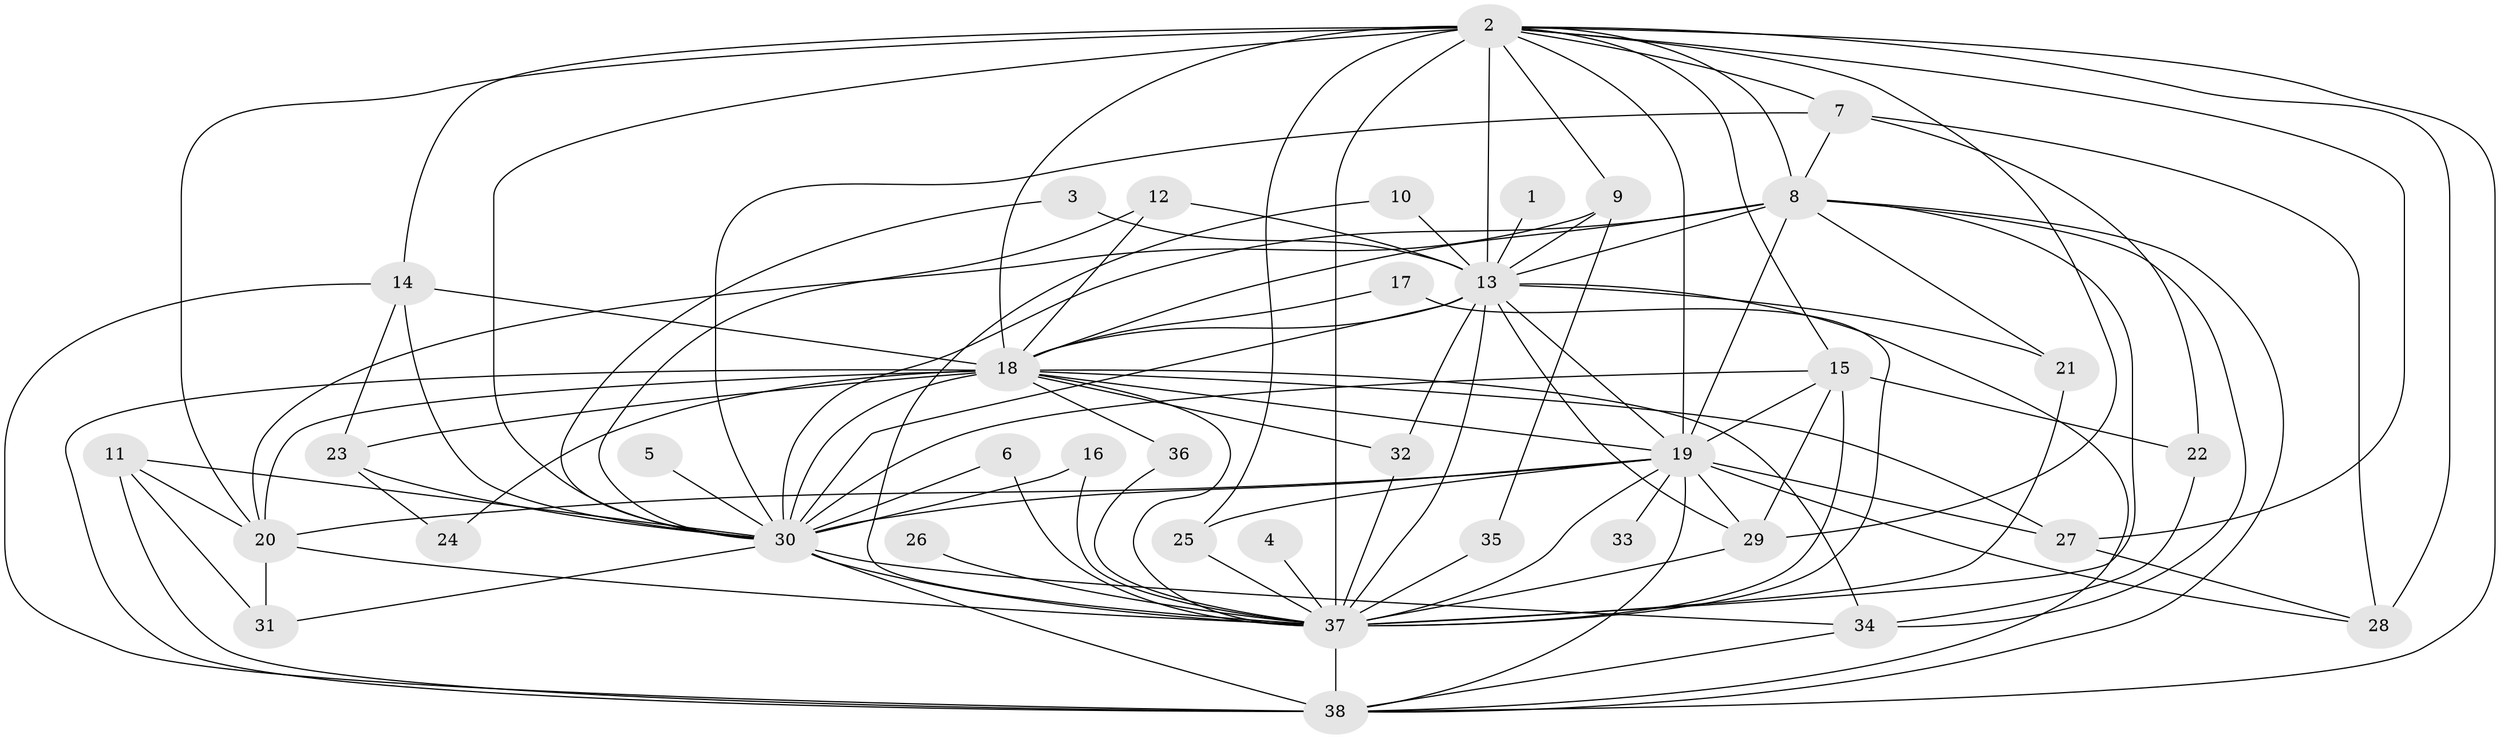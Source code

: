 // original degree distribution, {18: 0.021505376344086023, 30: 0.010752688172043012, 20: 0.010752688172043012, 22: 0.010752688172043012, 15: 0.010752688172043012, 21: 0.010752688172043012, 31: 0.010752688172043012, 17: 0.010752688172043012, 16: 0.010752688172043012, 5: 0.043010752688172046, 3: 0.20430107526881722, 7: 0.010752688172043012, 2: 0.5698924731182796, 4: 0.06451612903225806}
// Generated by graph-tools (version 1.1) at 2025/36/03/04/25 23:36:28]
// undirected, 38 vertices, 107 edges
graph export_dot {
  node [color=gray90,style=filled];
  1;
  2;
  3;
  4;
  5;
  6;
  7;
  8;
  9;
  10;
  11;
  12;
  13;
  14;
  15;
  16;
  17;
  18;
  19;
  20;
  21;
  22;
  23;
  24;
  25;
  26;
  27;
  28;
  29;
  30;
  31;
  32;
  33;
  34;
  35;
  36;
  37;
  38;
  1 -- 13 [weight=1.0];
  2 -- 7 [weight=1.0];
  2 -- 8 [weight=3.0];
  2 -- 9 [weight=2.0];
  2 -- 13 [weight=2.0];
  2 -- 14 [weight=1.0];
  2 -- 15 [weight=1.0];
  2 -- 18 [weight=4.0];
  2 -- 19 [weight=3.0];
  2 -- 20 [weight=1.0];
  2 -- 25 [weight=1.0];
  2 -- 27 [weight=1.0];
  2 -- 28 [weight=1.0];
  2 -- 29 [weight=1.0];
  2 -- 30 [weight=2.0];
  2 -- 37 [weight=4.0];
  2 -- 38 [weight=2.0];
  3 -- 13 [weight=1.0];
  3 -- 30 [weight=1.0];
  4 -- 37 [weight=1.0];
  5 -- 30 [weight=1.0];
  6 -- 30 [weight=1.0];
  6 -- 37 [weight=1.0];
  7 -- 8 [weight=1.0];
  7 -- 22 [weight=1.0];
  7 -- 28 [weight=1.0];
  7 -- 30 [weight=2.0];
  8 -- 13 [weight=2.0];
  8 -- 18 [weight=2.0];
  8 -- 19 [weight=1.0];
  8 -- 21 [weight=1.0];
  8 -- 30 [weight=1.0];
  8 -- 34 [weight=1.0];
  8 -- 37 [weight=2.0];
  8 -- 38 [weight=1.0];
  9 -- 13 [weight=1.0];
  9 -- 20 [weight=1.0];
  9 -- 35 [weight=1.0];
  10 -- 13 [weight=1.0];
  10 -- 37 [weight=1.0];
  11 -- 20 [weight=1.0];
  11 -- 30 [weight=1.0];
  11 -- 31 [weight=1.0];
  11 -- 38 [weight=1.0];
  12 -- 13 [weight=1.0];
  12 -- 18 [weight=1.0];
  12 -- 30 [weight=1.0];
  13 -- 18 [weight=4.0];
  13 -- 19 [weight=1.0];
  13 -- 21 [weight=1.0];
  13 -- 29 [weight=1.0];
  13 -- 30 [weight=1.0];
  13 -- 32 [weight=1.0];
  13 -- 37 [weight=1.0];
  13 -- 38 [weight=2.0];
  14 -- 18 [weight=1.0];
  14 -- 23 [weight=1.0];
  14 -- 30 [weight=1.0];
  14 -- 38 [weight=1.0];
  15 -- 19 [weight=1.0];
  15 -- 22 [weight=1.0];
  15 -- 29 [weight=1.0];
  15 -- 30 [weight=1.0];
  15 -- 37 [weight=1.0];
  16 -- 30 [weight=2.0];
  16 -- 37 [weight=1.0];
  17 -- 18 [weight=1.0];
  17 -- 37 [weight=1.0];
  18 -- 19 [weight=3.0];
  18 -- 20 [weight=1.0];
  18 -- 23 [weight=2.0];
  18 -- 24 [weight=2.0];
  18 -- 27 [weight=1.0];
  18 -- 30 [weight=4.0];
  18 -- 32 [weight=1.0];
  18 -- 34 [weight=1.0];
  18 -- 36 [weight=1.0];
  18 -- 37 [weight=2.0];
  18 -- 38 [weight=4.0];
  19 -- 20 [weight=1.0];
  19 -- 25 [weight=1.0];
  19 -- 27 [weight=1.0];
  19 -- 28 [weight=1.0];
  19 -- 29 [weight=2.0];
  19 -- 30 [weight=1.0];
  19 -- 33 [weight=1.0];
  19 -- 37 [weight=2.0];
  19 -- 38 [weight=1.0];
  20 -- 31 [weight=1.0];
  20 -- 37 [weight=1.0];
  21 -- 37 [weight=1.0];
  22 -- 34 [weight=1.0];
  23 -- 24 [weight=1.0];
  23 -- 30 [weight=2.0];
  25 -- 37 [weight=1.0];
  26 -- 37 [weight=1.0];
  27 -- 28 [weight=1.0];
  29 -- 37 [weight=1.0];
  30 -- 31 [weight=1.0];
  30 -- 34 [weight=1.0];
  30 -- 37 [weight=1.0];
  30 -- 38 [weight=2.0];
  32 -- 37 [weight=1.0];
  34 -- 38 [weight=1.0];
  35 -- 37 [weight=2.0];
  36 -- 37 [weight=1.0];
  37 -- 38 [weight=2.0];
}
